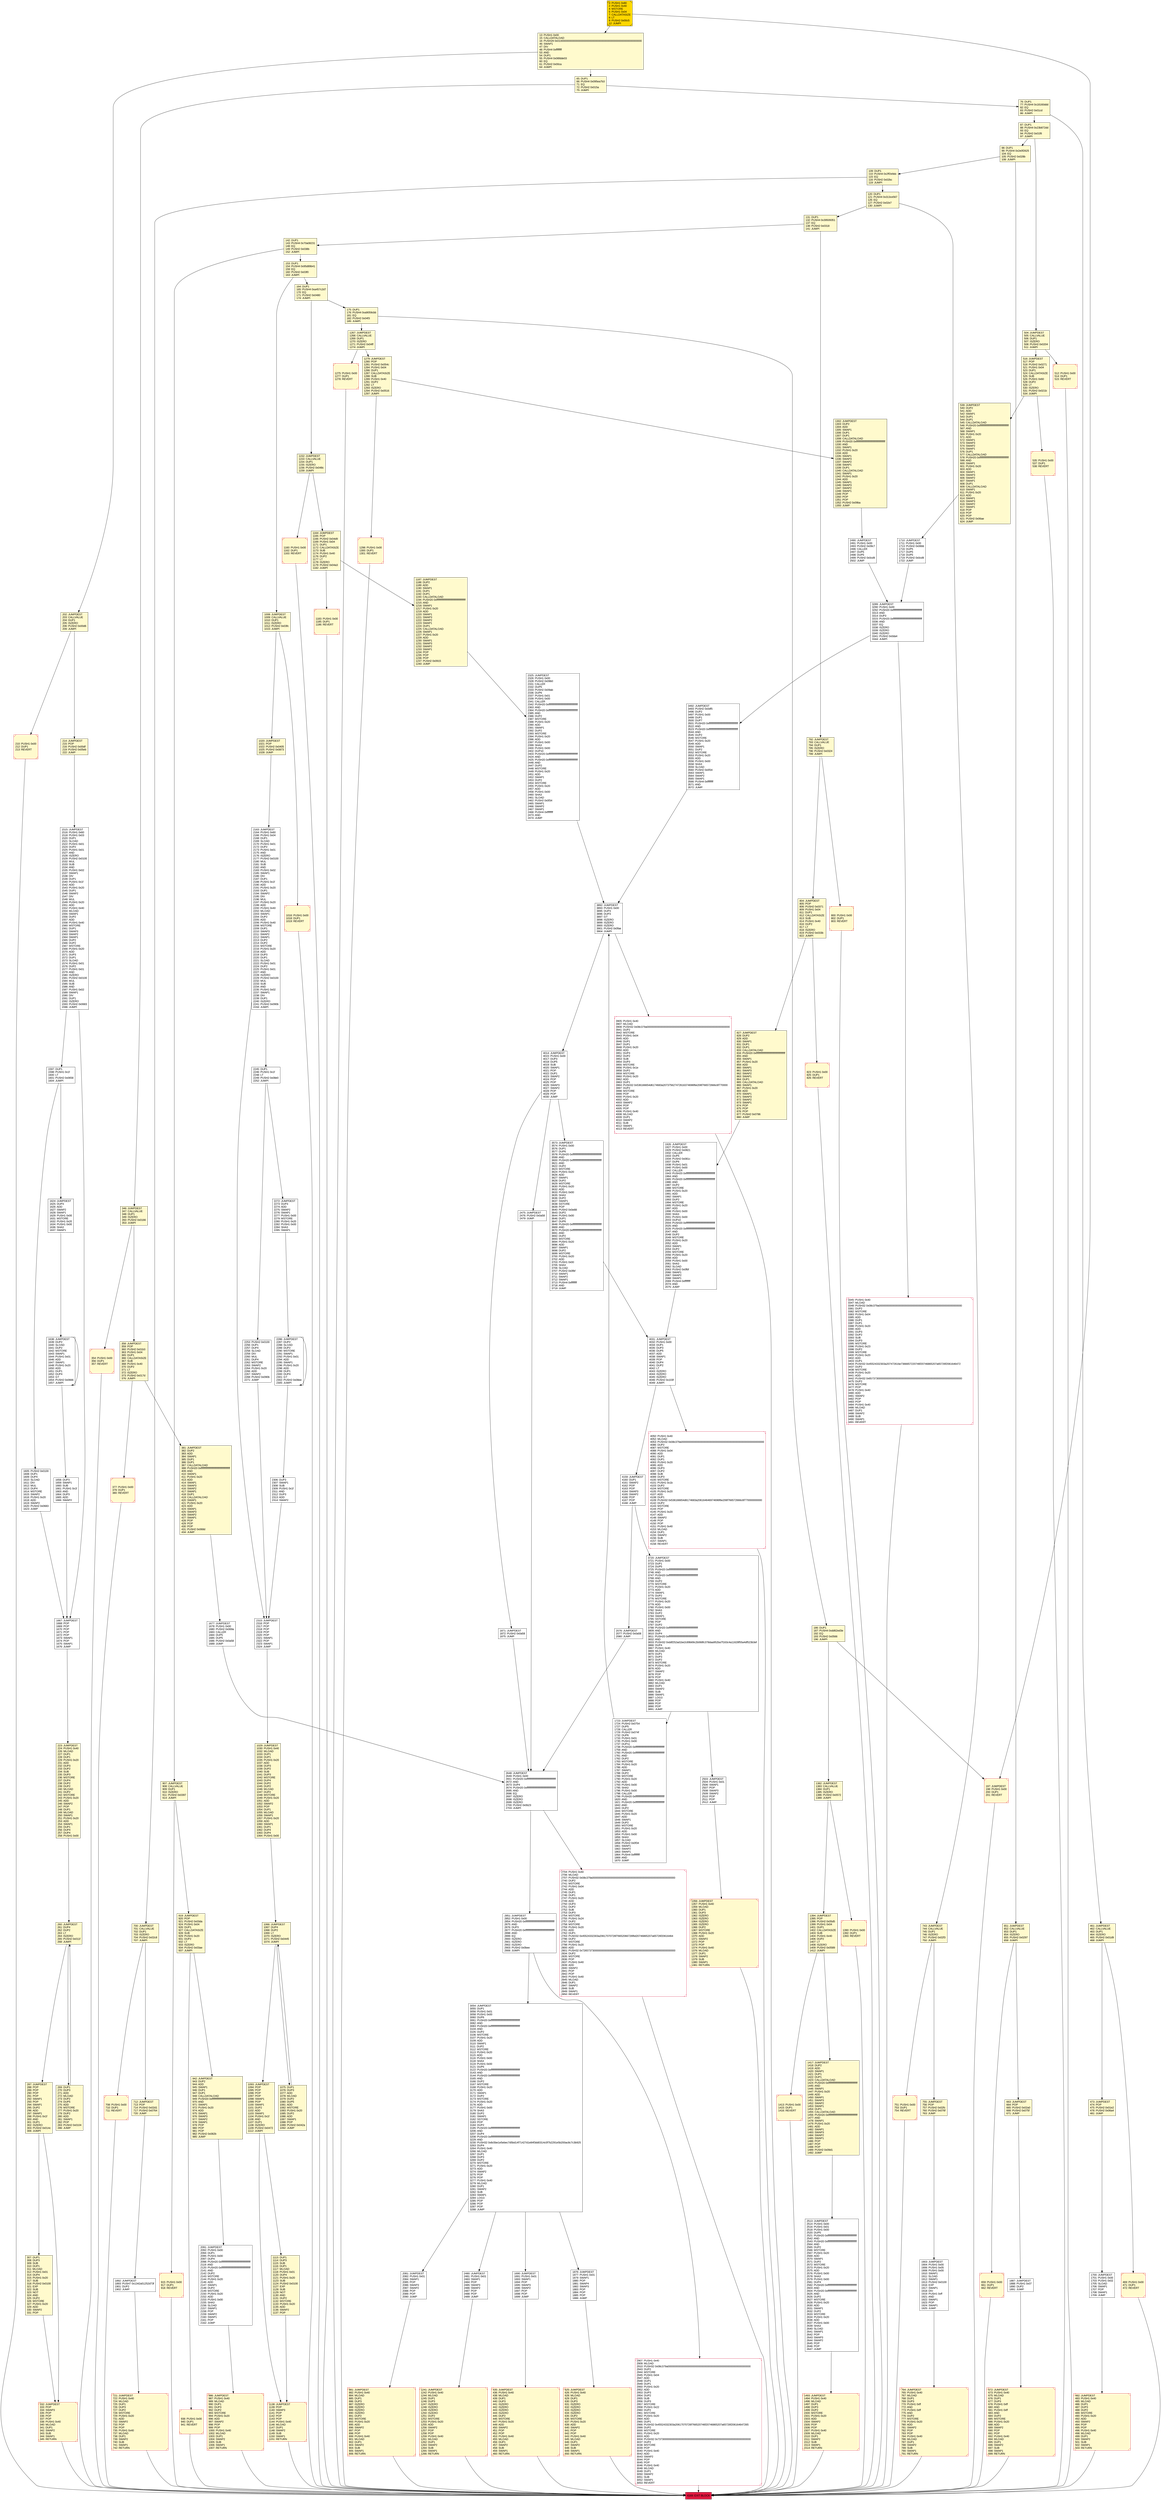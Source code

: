 digraph G {
bgcolor=transparent rankdir=UD;
node [shape=box style=filled color=black fillcolor=white fontname=arial fontcolor=black];
2325 [label="2325: JUMPDEST\l2326: PUSH1 0x00\l2328: PUSH2 0x09b0\l2331: CALLER\l2332: DUP5\l2333: PUSH2 0x09ab\l2336: DUP6\l2337: PUSH1 0x01\l2339: PUSH1 0x00\l2341: CALLER\l2342: PUSH20 0xffffffffffffffffffffffffffffffffffffffff\l2363: AND\l2364: PUSH20 0xffffffffffffffffffffffffffffffffffffffff\l2385: AND\l2386: DUP2\l2387: MSTORE\l2388: PUSH1 0x20\l2390: ADD\l2391: SWAP1\l2392: DUP2\l2393: MSTORE\l2394: PUSH1 0x20\l2396: ADD\l2397: PUSH1 0x00\l2399: SHA3\l2400: PUSH1 0x00\l2402: DUP10\l2403: PUSH20 0xffffffffffffffffffffffffffffffffffffffff\l2424: AND\l2425: PUSH20 0xffffffffffffffffffffffffffffffffffffffff\l2446: AND\l2447: DUP2\l2448: MSTORE\l2449: PUSH1 0x20\l2451: ADD\l2452: SWAP1\l2453: DUP2\l2454: MSTORE\l2455: PUSH1 0x20\l2457: ADD\l2458: PUSH1 0x00\l2460: SHA3\l2461: SLOAD\l2462: PUSH2 0x0f34\l2465: SWAP1\l2466: SWAP2\l2467: SWAP1\l2468: PUSH4 0xffffffff\l2473: AND\l2474: JUMP\l" ];
651 [label="651: JUMPDEST\l652: CALLVALUE\l653: DUP1\l654: ISZERO\l655: PUSH2 0x0297\l658: JUMPI\l" fillcolor=lemonchiffon ];
346 [label="346: JUMPDEST\l347: CALLVALUE\l348: DUP1\l349: ISZERO\l350: PUSH2 0x0166\l353: JUMPI\l" fillcolor=lemonchiffon ];
938 [label="938: PUSH1 0x00\l940: DUP1\l941: REVERT\l" fillcolor=lemonchiffon shape=Msquare color=crimson ];
1394 [label="1394: JUMPDEST\l1395: POP\l1396: PUSH2 0x05d5\l1399: PUSH1 0x04\l1401: DUP1\l1402: CALLDATASIZE\l1403: SUB\l1404: PUSH1 0x40\l1406: DUP2\l1407: LT\l1408: ISZERO\l1409: PUSH2 0x0589\l1412: JUMPI\l" fillcolor=lemonchiffon ];
65 [label="65: DUP1\l66: PUSH4 0x095ea7b3\l71: EQ\l72: PUSH2 0x015a\l75: JUMPI\l" fillcolor=lemonchiffon ];
131 [label="131: DUP1\l132: PUSH4 0x39509351\l137: EQ\l138: PUSH2 0x0318\l141: JUMPI\l" fillcolor=lemonchiffon ];
712 [label="712: JUMPDEST\l713: POP\l714: PUSH2 0x02d1\l717: PUSH2 0x0764\l720: JUMP\l" fillcolor=lemonchiffon ];
214 [label="214: JUMPDEST\l215: POP\l216: PUSH2 0x00df\l219: PUSH2 0x05eb\l222: JUMP\l" fillcolor=lemonchiffon ];
672 [label="672: JUMPDEST\l673: PUSH1 0x40\l675: MLOAD\l676: DUP1\l677: DUP3\l678: PUSH1 0xff\l680: AND\l681: PUSH1 0xff\l683: AND\l684: DUP2\l685: MSTORE\l686: PUSH1 0x20\l688: ADD\l689: SWAP2\l690: POP\l691: POP\l692: PUSH1 0x40\l694: MLOAD\l695: DUP1\l696: SWAP2\l697: SUB\l698: SWAP1\l699: RETURN\l" fillcolor=lemonchiffon shape=Msquare color=crimson ];
1279 [label="1279: JUMPDEST\l1280: POP\l1281: PUSH2 0x054c\l1284: PUSH1 0x04\l1286: DUP1\l1287: CALLDATASIZE\l1288: SUB\l1289: PUSH1 0x40\l1291: DUP2\l1292: LT\l1293: ISZERO\l1294: PUSH2 0x0516\l1297: JUMPI\l" fillcolor=lemonchiffon ];
1093 [label="1093: JUMPDEST\l1094: POP\l1095: POP\l1096: POP\l1097: POP\l1098: SWAP1\l1099: POP\l1100: SWAP1\l1101: DUP2\l1102: ADD\l1103: SWAP1\l1104: PUSH1 0x1f\l1106: AND\l1107: DUP1\l1108: ISZERO\l1109: PUSH2 0x0472\l1112: JUMPI\l" fillcolor=lemonchiffon ];
2480 [label="2480: JUMPDEST\l2481: PUSH1 0x01\l2483: SWAP1\l2484: POP\l2485: SWAP3\l2486: SWAP2\l2487: POP\l2488: POP\l2489: JUMP\l" ];
792 [label="792: JUMPDEST\l793: CALLVALUE\l794: DUP1\l795: ISZERO\l796: PUSH2 0x0324\l799: JUMPI\l" fillcolor=lemonchiffon ];
539 [label="539: JUMPDEST\l540: DUP2\l541: ADD\l542: SWAP1\l543: DUP1\l544: DUP1\l545: CALLDATALOAD\l546: PUSH20 0xffffffffffffffffffffffffffffffffffffffff\l567: AND\l568: SWAP1\l569: PUSH1 0x20\l571: ADD\l572: SWAP1\l573: SWAP3\l574: SWAP2\l575: SWAP1\l576: DUP1\l577: CALLDATALOAD\l578: PUSH20 0xffffffffffffffffffffffffffffffffffffffff\l599: AND\l600: SWAP1\l601: PUSH1 0x20\l603: ADD\l604: SWAP1\l605: SWAP3\l606: SWAP2\l607: SWAP1\l608: DUP1\l609: CALLDATALOAD\l610: SWAP1\l611: PUSH1 0x20\l613: ADD\l614: SWAP1\l615: SWAP3\l616: SWAP2\l617: SWAP1\l618: POP\l619: POP\l620: POP\l621: PUSH2 0x06ae\l624: JUMP\l" fillcolor=lemonchiffon ];
1413 [label="1413: PUSH1 0x00\l1415: DUP1\l1416: REVERT\l" fillcolor=lemonchiffon shape=Msquare color=crimson ];
1597 [label="1597: DUP1\l1598: PUSH1 0x1f\l1600: LT\l1601: PUSH2 0x0658\l1604: JUMPI\l" ];
1160 [label="1160: PUSH1 0x00\l1162: DUP1\l1163: REVERT\l" fillcolor=lemonchiffon shape=Msquare color=crimson ];
1066 [label="1066: JUMPDEST\l1067: DUP4\l1068: DUP2\l1069: LT\l1070: ISZERO\l1071: PUSH2 0x0445\l1074: JUMPI\l" fillcolor=lemonchiffon ];
1677 [label="1677: JUMPDEST\l1678: PUSH1 0x00\l1680: PUSH2 0x069a\l1683: CALLER\l1684: DUP5\l1685: DUP5\l1686: PUSH2 0x0a58\l1689: JUMP\l" ];
1690 [label="1690: JUMPDEST\l1691: PUSH1 0x01\l1693: SWAP1\l1694: POP\l1695: SWAP3\l1696: SWAP2\l1697: POP\l1698: POP\l1699: JUMP\l" ];
2076 [label="2076: JUMPDEST\l2077: PUSH2 0x0a58\l2080: JUMP\l" ];
659 [label="659: PUSH1 0x00\l661: DUP1\l662: REVERT\l" fillcolor=lemonchiffon shape=Msquare color=crimson ];
915 [label="915: PUSH1 0x00\l917: DUP1\l918: REVERT\l" fillcolor=lemonchiffon shape=Msquare color=crimson ];
1638 [label="1638: JUMPDEST\l1639: DUP2\l1640: SLOAD\l1641: DUP2\l1642: MSTORE\l1643: SWAP1\l1644: PUSH1 0x01\l1646: ADD\l1647: SWAP1\l1648: PUSH1 0x20\l1650: ADD\l1651: DUP1\l1652: DUP4\l1653: GT\l1654: PUSH2 0x0666\l1657: JUMPI\l" ];
663 [label="663: JUMPDEST\l664: POP\l665: PUSH2 0x02a0\l668: PUSH2 0x075f\l671: JUMP\l" fillcolor=lemonchiffon ];
307 [label="307: DUP1\l308: DUP3\l309: SUB\l310: DUP1\l311: MLOAD\l312: PUSH1 0x01\l314: DUP4\l315: PUSH1 0x20\l317: SUB\l318: PUSH2 0x0100\l321: EXP\l322: SUB\l323: NOT\l324: AND\l325: DUP2\l326: MSTORE\l327: PUSH1 0x20\l329: ADD\l330: SWAP2\l331: POP\l" fillcolor=lemonchiffon ];
2306 [label="2306: DUP3\l2307: SWAP1\l2308: SUB\l2309: PUSH1 0x1f\l2311: AND\l2312: DUP3\l2313: ADD\l2314: SWAP2\l" ];
3905 [label="3905: PUSH1 0x40\l3907: MLOAD\l3908: PUSH32 0x08c379a000000000000000000000000000000000000000000000000000000000\l3941: DUP2\l3942: MSTORE\l3943: PUSH1 0x04\l3945: ADD\l3946: DUP1\l3947: DUP1\l3948: PUSH1 0x20\l3950: ADD\l3951: DUP3\l3952: DUP2\l3953: SUB\l3954: DUP3\l3955: MSTORE\l3956: PUSH1 0x1e\l3958: DUP2\l3959: MSTORE\l3960: PUSH1 0x20\l3962: ADD\l3963: DUP1\l3964: PUSH32 0x536166654d6174683a207375627472616374696f6e206f766572666c6f770000\l3997: DUP2\l3998: MSTORE\l3999: POP\l4000: PUSH1 0x20\l4002: ADD\l4003: SWAP2\l4004: POP\l4005: POP\l4006: PUSH1 0x40\l4008: MLOAD\l4009: DUP1\l4010: SWAP2\l4011: SUB\l4012: SWAP1\l4013: REVERT\l" shape=Msquare color=crimson ];
1183 [label="1183: PUSH1 0x00\l1185: DUP1\l1186: REVERT\l" fillcolor=lemonchiffon shape=Msquare color=crimson ];
2315 [label="2315: JUMPDEST\l2316: POP\l2317: POP\l2318: POP\l2319: POP\l2320: POP\l2321: SWAP1\l2322: POP\l2323: SWAP1\l2324: JUMP\l" ];
461 [label="461: JUMPDEST\l462: CALLVALUE\l463: DUP1\l464: ISZERO\l465: PUSH2 0x01d9\l468: JUMPI\l" fillcolor=lemonchiffon ];
1187 [label="1187: JUMPDEST\l1188: DUP2\l1189: ADD\l1190: SWAP1\l1191: DUP1\l1192: DUP1\l1193: CALLDATALOAD\l1194: PUSH20 0xffffffffffffffffffffffffffffffffffffffff\l1215: AND\l1216: SWAP1\l1217: PUSH1 0x20\l1219: ADD\l1220: SWAP1\l1221: SWAP3\l1222: SWAP2\l1223: SWAP1\l1224: DUP1\l1225: CALLDATALOAD\l1226: SWAP1\l1227: PUSH1 0x20\l1229: ADD\l1230: SWAP1\l1231: SWAP3\l1232: SWAP2\l1233: SWAP1\l1234: POP\l1235: POP\l1236: POP\l1237: PUSH2 0x0915\l1240: JUMP\l" fillcolor=lemonchiffon ];
1624 [label="1624: JUMPDEST\l1625: DUP3\l1626: ADD\l1627: SWAP2\l1628: SWAP1\l1629: PUSH1 0x00\l1631: MSTORE\l1632: PUSH1 0x20\l1634: PUSH1 0x00\l1636: SHA3\l1637: SWAP1\l" ];
1658 [label="1658: DUP3\l1659: SWAP1\l1660: SUB\l1661: PUSH1 0x1f\l1663: AND\l1664: DUP3\l1665: ADD\l1666: SWAP2\l" ];
473 [label="473: JUMPDEST\l474: POP\l475: PUSH2 0x01e2\l478: PUSH2 0x06a4\l481: JUMP\l" fillcolor=lemonchiffon ];
4169 [label="4169: EXIT BLOCK\l" fillcolor=crimson ];
764 [label="764: JUMPDEST\l765: PUSH1 0x40\l767: MLOAD\l768: DUP1\l769: DUP3\l770: PUSH1 0xff\l772: AND\l773: PUSH1 0xff\l775: AND\l776: DUP2\l777: MSTORE\l778: PUSH1 0x20\l780: ADD\l781: SWAP2\l782: POP\l783: POP\l784: PUSH1 0x40\l786: MLOAD\l787: DUP1\l788: SWAP2\l789: SUB\l790: SWAP1\l791: RETURN\l" fillcolor=lemonchiffon shape=Msquare color=crimson ];
2907 [label="2907: PUSH1 0x40\l2909: MLOAD\l2910: PUSH32 0x08c379a000000000000000000000000000000000000000000000000000000000\l2943: DUP2\l2944: MSTORE\l2945: PUSH1 0x04\l2947: ADD\l2948: DUP1\l2949: DUP1\l2950: PUSH1 0x20\l2952: ADD\l2953: DUP3\l2954: DUP2\l2955: SUB\l2956: DUP3\l2957: MSTORE\l2958: PUSH1 0x22\l2960: DUP2\l2961: MSTORE\l2962: PUSH1 0x20\l2964: ADD\l2965: DUP1\l2966: PUSH32 0x45524332303a20617070726f766520746f20746865207a65726f206164647265\l2999: DUP2\l3000: MSTORE\l3001: PUSH1 0x20\l3003: ADD\l3004: PUSH32 0x7373000000000000000000000000000000000000000000000000000000000000\l3037: DUP2\l3038: MSTORE\l3039: POP\l3040: PUSH1 0x40\l3042: ADD\l3043: SWAP2\l3044: POP\l3045: POP\l3046: PUSH1 0x40\l3048: MLOAD\l3049: DUP1\l3050: SWAP2\l3051: SUB\l3052: SWAP1\l3053: REVERT\l" shape=Msquare color=crimson ];
625 [label="625: JUMPDEST\l626: PUSH1 0x40\l628: MLOAD\l629: DUP1\l630: DUP3\l631: ISZERO\l632: ISZERO\l633: ISZERO\l634: ISZERO\l635: DUP2\l636: MSTORE\l637: PUSH1 0x20\l639: ADD\l640: SWAP2\l641: POP\l642: POP\l643: PUSH1 0x40\l645: MLOAD\l646: DUP1\l647: SWAP2\l648: SUB\l649: SWAP1\l650: RETURN\l" fillcolor=lemonchiffon shape=Msquare color=crimson ];
881 [label="881: JUMPDEST\l882: PUSH1 0x40\l884: MLOAD\l885: DUP1\l886: DUP3\l887: ISZERO\l888: ISZERO\l889: ISZERO\l890: ISZERO\l891: DUP2\l892: MSTORE\l893: PUSH1 0x20\l895: ADD\l896: SWAP2\l897: POP\l898: POP\l899: PUSH1 0x40\l901: MLOAD\l902: DUP1\l903: SWAP2\l904: SUB\l905: SWAP1\l906: RETURN\l" fillcolor=lemonchiffon shape=Msquare color=crimson ];
751 [label="751: PUSH1 0x00\l753: DUP1\l754: REVERT\l" fillcolor=lemonchiffon shape=Msquare color=crimson ];
3720 [label="3720: JUMPDEST\l3721: PUSH1 0x00\l3723: DUP1\l3724: DUP5\l3725: PUSH20 0xffffffffffffffffffffffffffffffffffffffff\l3746: AND\l3747: PUSH20 0xffffffffffffffffffffffffffffffffffffffff\l3768: AND\l3769: DUP2\l3770: MSTORE\l3771: PUSH1 0x20\l3773: ADD\l3774: SWAP1\l3775: DUP2\l3776: MSTORE\l3777: PUSH1 0x20\l3779: ADD\l3780: PUSH1 0x00\l3782: SHA3\l3783: DUP2\l3784: SWAP1\l3785: SSTORE\l3786: POP\l3787: DUP2\l3788: PUSH20 0xffffffffffffffffffffffffffffffffffffffff\l3809: AND\l3810: DUP4\l3811: PUSH20 0xffffffffffffffffffffffffffffffffffffffff\l3832: AND\l3833: PUSH32 0xddf252ad1be2c89b69c2b068fc378daa952ba7f163c4a11628f55a4df523b3ef\l3866: DUP4\l3867: PUSH1 0x40\l3869: MLOAD\l3870: DUP1\l3871: DUP3\l3872: DUP2\l3873: MSTORE\l3874: PUSH1 0x20\l3876: ADD\l3877: SWAP2\l3878: POP\l3879: POP\l3880: PUSH1 0x40\l3882: MLOAD\l3883: DUP1\l3884: SWAP2\l3885: SUB\l3886: SWAP1\l3887: LOG3\l3888: POP\l3889: POP\l3890: POP\l3891: JUMP\l" ];
482 [label="482: JUMPDEST\l483: PUSH1 0x40\l485: MLOAD\l486: DUP1\l487: DUP3\l488: DUP2\l489: MSTORE\l490: PUSH1 0x20\l492: ADD\l493: SWAP2\l494: POP\l495: POP\l496: PUSH1 0x40\l498: MLOAD\l499: DUP1\l500: SWAP2\l501: SUB\l502: SWAP1\l503: RETURN\l" fillcolor=lemonchiffon shape=Msquare color=crimson ];
1113 [label="1113: DUP1\l1114: DUP3\l1115: SUB\l1116: DUP1\l1117: MLOAD\l1118: PUSH1 0x01\l1120: DUP4\l1121: PUSH1 0x20\l1123: SUB\l1124: PUSH2 0x0100\l1127: EXP\l1128: SUB\l1129: NOT\l1130: AND\l1131: DUP2\l1132: MSTORE\l1133: PUSH1 0x20\l1135: ADD\l1136: SWAP2\l1137: POP\l" fillcolor=lemonchiffon ];
4159 [label="4159: JUMPDEST\l4160: DUP1\l4161: SWAP2\l4162: POP\l4163: POP\l4164: SWAP3\l4165: SWAP2\l4166: POP\l4167: POP\l4168: JUMP\l" ];
804 [label="804: JUMPDEST\l805: POP\l806: PUSH2 0x0371\l809: PUSH1 0x04\l811: DUP1\l812: CALLDATASIZE\l813: SUB\l814: PUSH1 0x40\l816: DUP2\l817: LT\l818: ISZERO\l819: PUSH2 0x033b\l822: JUMPI\l" fillcolor=lemonchiffon ];
1876 [label="1876: JUMPDEST\l1877: PUSH1 0x01\l1879: SWAP1\l1880: POP\l1881: SWAP4\l1882: SWAP3\l1883: POP\l1884: POP\l1885: POP\l1886: JUMP\l" ];
2245 [label="2245: DUP1\l2246: PUSH1 0x1f\l2248: LT\l2249: PUSH2 0x08e0\l2252: JUMPI\l" ];
13 [label="13: PUSH1 0x00\l15: CALLDATALOAD\l16: PUSH29 0x0100000000000000000000000000000000000000000000000000000000\l46: SWAP1\l47: DIV\l48: PUSH4 0xffffffff\l53: AND\l54: DUP1\l55: PUSH4 0x06fdde03\l60: EQ\l61: PUSH2 0x00ca\l64: JUMPI\l" fillcolor=lemonchiffon ];
2513 [label="2513: JUMPDEST\l2514: PUSH1 0x00\l2516: PUSH1 0x01\l2518: PUSH1 0x00\l2520: DUP5\l2521: PUSH20 0xffffffffffffffffffffffffffffffffffffffff\l2542: AND\l2543: PUSH20 0xffffffffffffffffffffffffffffffffffffffff\l2564: AND\l2565: DUP2\l2566: MSTORE\l2567: PUSH1 0x20\l2569: ADD\l2570: SWAP1\l2571: DUP2\l2572: MSTORE\l2573: PUSH1 0x20\l2575: ADD\l2576: PUSH1 0x00\l2578: SHA3\l2579: PUSH1 0x00\l2581: DUP4\l2582: PUSH20 0xffffffffffffffffffffffffffffffffffffffff\l2603: AND\l2604: PUSH20 0xffffffffffffffffffffffffffffffffffffffff\l2625: AND\l2626: DUP2\l2627: MSTORE\l2628: PUSH1 0x20\l2630: ADD\l2631: SWAP1\l2632: DUP2\l2633: MSTORE\l2634: PUSH1 0x20\l2636: ADD\l2637: PUSH1 0x00\l2639: SHA3\l2640: SLOAD\l2641: SWAP1\l2642: POP\l2643: SWAP3\l2644: SWAP2\l2645: POP\l2646: POP\l2647: JUMP\l" ];
153 [label="153: DUP1\l154: PUSH4 0x95d89b41\l159: EQ\l160: PUSH2 0x03f0\l163: JUMPI\l" fillcolor=lemonchiffon ];
1892 [label="1892: JUMPDEST\l1893: PUSH7 0x1342a51252d73f\l1901: DUP2\l1902: JUMP\l" ];
1016 [label="1016: PUSH1 0x00\l1018: DUP1\l1019: REVERT\l" fillcolor=lemonchiffon shape=Msquare color=crimson ];
1020 [label="1020: JUMPDEST\l1021: POP\l1022: PUSH2 0x0405\l1025: PUSH2 0x0873\l1028: JUMP\l" fillcolor=lemonchiffon ];
1275 [label="1275: PUSH1 0x00\l1277: DUP1\l1278: REVERT\l" fillcolor=lemonchiffon shape=Msquare color=crimson ];
721 [label="721: JUMPDEST\l722: PUSH1 0x40\l724: MLOAD\l725: DUP1\l726: DUP3\l727: DUP2\l728: MSTORE\l729: PUSH1 0x20\l731: ADD\l732: SWAP2\l733: POP\l734: POP\l735: PUSH1 0x40\l737: MLOAD\l738: DUP1\l739: SWAP2\l740: SUB\l741: SWAP1\l742: RETURN\l" fillcolor=lemonchiffon shape=Msquare color=crimson ];
1871 [label="1871: JUMPDEST\l1872: PUSH2 0x0a58\l1875: JUMP\l" ];
1267 [label="1267: JUMPDEST\l1268: CALLVALUE\l1269: DUP1\l1270: ISZERO\l1271: PUSH2 0x04ff\l1274: JUMPI\l" fillcolor=lemonchiffon ];
708 [label="708: PUSH1 0x00\l710: DUP1\l711: REVERT\l" fillcolor=lemonchiffon shape=Msquare color=crimson ];
1493 [label="1493: JUMPDEST\l1494: PUSH1 0x40\l1496: MLOAD\l1497: DUP1\l1498: DUP3\l1499: DUP2\l1500: MSTORE\l1501: PUSH1 0x20\l1503: ADD\l1504: SWAP2\l1505: POP\l1506: POP\l1507: PUSH1 0x40\l1509: MLOAD\l1510: DUP1\l1511: SWAP2\l1512: SUB\l1513: SWAP1\l1514: RETURN\l" fillcolor=lemonchiffon shape=Msquare color=crimson ];
186 [label="186: DUP1\l187: PUSH4 0xdd62ed3e\l192: EQ\l193: PUSH2 0x0566\l196: JUMPI\l" fillcolor=lemonchiffon ];
986 [label="986: JUMPDEST\l987: PUSH1 0x40\l989: MLOAD\l990: DUP1\l991: DUP3\l992: DUP2\l993: MSTORE\l994: PUSH1 0x20\l996: ADD\l997: SWAP2\l998: POP\l999: POP\l1000: PUSH1 0x40\l1002: MLOAD\l1003: DUP1\l1004: SWAP2\l1005: SUB\l1006: SWAP1\l1007: RETURN\l" fillcolor=lemonchiffon shape=Msquare color=crimson ];
2163 [label="2163: JUMPDEST\l2164: PUSH1 0x60\l2166: PUSH1 0x04\l2168: DUP1\l2169: SLOAD\l2170: PUSH1 0x01\l2172: DUP2\l2173: PUSH1 0x01\l2175: AND\l2176: ISZERO\l2177: PUSH2 0x0100\l2180: MUL\l2181: SUB\l2182: AND\l2183: PUSH1 0x02\l2185: SWAP1\l2186: DIV\l2187: DUP1\l2188: PUSH1 0x1f\l2190: ADD\l2191: PUSH1 0x20\l2193: DUP1\l2194: SWAP2\l2195: DIV\l2196: MUL\l2197: PUSH1 0x20\l2199: ADD\l2200: PUSH1 0x40\l2202: MLOAD\l2203: SWAP1\l2204: DUP2\l2205: ADD\l2206: PUSH1 0x40\l2208: MSTORE\l2209: DUP1\l2210: SWAP3\l2211: SWAP2\l2212: SWAP1\l2213: DUP2\l2214: DUP2\l2215: MSTORE\l2216: PUSH1 0x20\l2218: ADD\l2219: DUP3\l2220: DUP1\l2221: SLOAD\l2222: PUSH1 0x01\l2224: DUP2\l2225: PUSH1 0x01\l2227: AND\l2228: ISZERO\l2229: PUSH2 0x0100\l2232: MUL\l2233: SUB\l2234: AND\l2235: PUSH1 0x02\l2237: SWAP1\l2238: DIV\l2239: DUP1\l2240: ISZERO\l2241: PUSH2 0x090b\l2244: JUMPI\l" ];
1700 [label="1700: JUMPDEST\l1701: PUSH1 0x00\l1703: PUSH1 0x02\l1705: SLOAD\l1706: SWAP1\l1707: POP\l1708: SWAP1\l1709: JUMP\l" ];
2503 [label="2503: JUMPDEST\l2504: PUSH1 0x01\l2506: SWAP1\l2507: POP\l2508: SWAP3\l2509: SWAP2\l2510: POP\l2511: POP\l2512: JUMP\l" ];
223 [label="223: JUMPDEST\l224: PUSH1 0x40\l226: MLOAD\l227: DUP1\l228: DUP1\l229: PUSH1 0x20\l231: ADD\l232: DUP3\l233: DUP2\l234: SUB\l235: DUP3\l236: MSTORE\l237: DUP4\l238: DUP2\l239: DUP2\l240: MLOAD\l241: DUP2\l242: MSTORE\l243: PUSH1 0x20\l245: ADD\l246: SWAP2\l247: POP\l248: DUP1\l249: MLOAD\l250: SWAP1\l251: PUSH1 0x20\l253: ADD\l254: SWAP1\l255: DUP1\l256: DUP4\l257: DUP4\l258: PUSH1 0x00\l" fillcolor=lemonchiffon ];
1152 [label="1152: JUMPDEST\l1153: CALLVALUE\l1154: DUP1\l1155: ISZERO\l1156: PUSH2 0x048c\l1159: JUMPI\l" fillcolor=lemonchiffon ];
1356 [label="1356: JUMPDEST\l1357: PUSH1 0x40\l1359: MLOAD\l1360: DUP1\l1361: DUP3\l1362: ISZERO\l1363: ISZERO\l1364: ISZERO\l1365: ISZERO\l1366: DUP2\l1367: MSTORE\l1368: PUSH1 0x20\l1370: ADD\l1371: SWAP2\l1372: POP\l1373: POP\l1374: PUSH1 0x40\l1376: MLOAD\l1377: DUP1\l1378: SWAP2\l1379: SUB\l1380: SWAP1\l1381: RETURN\l" fillcolor=lemonchiffon shape=Msquare color=crimson ];
202 [label="202: JUMPDEST\l203: CALLVALUE\l204: DUP1\l205: ISZERO\l206: PUSH2 0x00d6\l209: JUMPI\l" fillcolor=lemonchiffon ];
210 [label="210: PUSH1 0x00\l212: DUP1\l213: REVERT\l" fillcolor=lemonchiffon shape=Msquare color=crimson ];
469 [label="469: PUSH1 0x00\l471: DUP1\l472: REVERT\l" fillcolor=lemonchiffon shape=Msquare color=crimson ];
269 [label="269: DUP1\l270: DUP3\l271: ADD\l272: MLOAD\l273: DUP2\l274: DUP5\l275: ADD\l276: MSTORE\l277: PUSH1 0x20\l279: DUP2\l280: ADD\l281: SWAP1\l282: POP\l283: PUSH2 0x0104\l286: JUMP\l" fillcolor=lemonchiffon ];
358 [label="358: JUMPDEST\l359: POP\l360: PUSH2 0x01b3\l363: PUSH1 0x04\l365: DUP1\l366: CALLDATASIZE\l367: SUB\l368: PUSH1 0x40\l370: DUP2\l371: LT\l372: ISZERO\l373: PUSH2 0x017d\l376: JUMPI\l" fillcolor=lemonchiffon ];
287 [label="287: JUMPDEST\l288: POP\l289: POP\l290: POP\l291: POP\l292: SWAP1\l293: POP\l294: SWAP1\l295: DUP2\l296: ADD\l297: SWAP1\l298: PUSH1 0x1f\l300: AND\l301: DUP1\l302: ISZERO\l303: PUSH2 0x014c\l306: JUMPI\l" fillcolor=lemonchiffon ];
755 [label="755: JUMPDEST\l756: POP\l757: PUSH2 0x02fc\l760: PUSH2 0x076f\l763: JUMP\l" fillcolor=lemonchiffon ];
2704 [label="2704: PUSH1 0x40\l2706: MLOAD\l2707: PUSH32 0x08c379a000000000000000000000000000000000000000000000000000000000\l2740: DUP2\l2741: MSTORE\l2742: PUSH1 0x04\l2744: ADD\l2745: DUP1\l2746: DUP1\l2747: PUSH1 0x20\l2749: ADD\l2750: DUP3\l2751: DUP2\l2752: SUB\l2753: DUP3\l2754: MSTORE\l2755: PUSH1 0x24\l2757: DUP2\l2758: MSTORE\l2759: PUSH1 0x20\l2761: ADD\l2762: DUP1\l2763: PUSH32 0x45524332303a20617070726f76652066726f6d20746865207a65726f20616464\l2796: DUP2\l2797: MSTORE\l2798: PUSH1 0x20\l2800: ADD\l2801: PUSH32 0x7265737300000000000000000000000000000000000000000000000000000000\l2834: DUP2\l2835: MSTORE\l2836: POP\l2837: PUSH1 0x40\l2839: ADD\l2840: SWAP2\l2841: POP\l2842: POP\l2843: PUSH1 0x40\l2845: MLOAD\l2846: DUP1\l2847: SWAP2\l2848: SUB\l2849: SWAP1\l2850: REVERT\l" shape=Msquare color=crimson ];
1417 [label="1417: JUMPDEST\l1418: DUP2\l1419: ADD\l1420: SWAP1\l1421: DUP1\l1422: DUP1\l1423: CALLDATALOAD\l1424: PUSH20 0xffffffffffffffffffffffffffffffffffffffff\l1445: AND\l1446: SWAP1\l1447: PUSH1 0x20\l1449: ADD\l1450: SWAP1\l1451: SWAP3\l1452: SWAP2\l1453: SWAP1\l1454: DUP1\l1455: CALLDATALOAD\l1456: PUSH20 0xffffffffffffffffffffffffffffffffffffffff\l1477: AND\l1478: SWAP1\l1479: PUSH1 0x20\l1481: ADD\l1482: SWAP1\l1483: SWAP3\l1484: SWAP2\l1485: SWAP1\l1486: POP\l1487: POP\l1488: POP\l1489: PUSH2 0x09d1\l1492: JUMP\l" fillcolor=lemonchiffon ];
800 [label="800: PUSH1 0x00\l802: DUP1\l803: REVERT\l" fillcolor=lemonchiffon shape=Msquare color=crimson ];
942 [label="942: JUMPDEST\l943: DUP2\l944: ADD\l945: SWAP1\l946: DUP1\l947: DUP1\l948: CALLDATALOAD\l949: PUSH20 0xffffffffffffffffffffffffffffffffffffffff\l970: AND\l971: SWAP1\l972: PUSH1 0x20\l974: ADD\l975: SWAP1\l976: SWAP3\l977: SWAP2\l978: SWAP1\l979: POP\l980: POP\l981: POP\l982: PUSH2 0x082b\l985: JUMP\l" fillcolor=lemonchiffon ];
2475 [label="2475: JUMPDEST\l2476: PUSH2 0x0a58\l2479: JUMP\l" ];
516 [label="516: JUMPDEST\l517: POP\l518: PUSH2 0x0271\l521: PUSH1 0x04\l523: DUP1\l524: CALLDATASIZE\l525: SUB\l526: PUSH1 0x60\l528: DUP2\l529: LT\l530: ISZERO\l531: PUSH2 0x021b\l534: JUMPI\l" fillcolor=lemonchiffon ];
2081 [label="2081: JUMPDEST\l2082: PUSH1 0x01\l2084: SWAP1\l2085: POP\l2086: SWAP3\l2087: SWAP2\l2088: POP\l2089: POP\l2090: JUMP\l" ];
381 [label="381: JUMPDEST\l382: DUP2\l383: ADD\l384: SWAP1\l385: DUP1\l386: DUP1\l387: CALLDATALOAD\l388: PUSH20 0xffffffffffffffffffffffffffffffffffffffff\l409: AND\l410: SWAP1\l411: PUSH1 0x20\l413: ADD\l414: SWAP1\l415: SWAP3\l416: SWAP2\l417: SWAP1\l418: DUP1\l419: CALLDATALOAD\l420: SWAP1\l421: PUSH1 0x20\l423: ADD\l424: SWAP1\l425: SWAP3\l426: SWAP2\l427: SWAP1\l428: POP\l429: POP\l430: POP\l431: PUSH2 0x068d\l434: JUMP\l" fillcolor=lemonchiffon ];
2648 [label="2648: JUMPDEST\l2649: PUSH1 0x00\l2651: PUSH20 0xffffffffffffffffffffffffffffffffffffffff\l2672: AND\l2673: DUP4\l2674: PUSH20 0xffffffffffffffffffffffffffffffffffffffff\l2695: AND\l2696: EQ\l2697: ISZERO\l2698: ISZERO\l2699: ISZERO\l2700: PUSH2 0x0b23\l2703: JUMPI\l" ];
109 [label="109: DUP1\l110: PUSH4 0x2ff2e9dc\l115: EQ\l116: PUSH2 0x02bc\l119: JUMPI\l" fillcolor=lemonchiffon ];
435 [label="435: JUMPDEST\l436: PUSH1 0x40\l438: MLOAD\l439: DUP1\l440: DUP3\l441: ISZERO\l442: ISZERO\l443: ISZERO\l444: ISZERO\l445: DUP2\l446: MSTORE\l447: PUSH1 0x20\l449: ADD\l450: SWAP2\l451: POP\l452: POP\l453: PUSH1 0x40\l455: MLOAD\l456: DUP1\l457: SWAP2\l458: SUB\l459: SWAP1\l460: RETURN\l" fillcolor=lemonchiffon shape=Msquare color=crimson ];
3573 [label="3573: JUMPDEST\l3574: PUSH1 0x00\l3576: DUP1\l3577: DUP6\l3578: PUSH20 0xffffffffffffffffffffffffffffffffffffffff\l3599: AND\l3600: PUSH20 0xffffffffffffffffffffffffffffffffffffffff\l3621: AND\l3622: DUP2\l3623: MSTORE\l3624: PUSH1 0x20\l3626: ADD\l3627: SWAP1\l3628: DUP2\l3629: MSTORE\l3630: PUSH1 0x20\l3632: ADD\l3633: PUSH1 0x00\l3635: SHA3\l3636: DUP2\l3637: SWAP1\l3638: SSTORE\l3639: POP\l3640: PUSH2 0x0e88\l3643: DUP2\l3644: PUSH1 0x00\l3646: DUP1\l3647: DUP6\l3648: PUSH20 0xffffffffffffffffffffffffffffffffffffffff\l3669: AND\l3670: PUSH20 0xffffffffffffffffffffffffffffffffffffffff\l3691: AND\l3692: DUP2\l3693: MSTORE\l3694: PUSH1 0x20\l3696: ADD\l3697: SWAP1\l3698: DUP2\l3699: MSTORE\l3700: PUSH1 0x20\l3702: ADD\l3703: PUSH1 0x00\l3705: SHA3\l3706: SLOAD\l3707: PUSH2 0x0fbf\l3710: SWAP1\l3711: SWAP2\l3712: SWAP1\l3713: PUSH4 0xffffffff\l3718: AND\l3719: JUMP\l" ];
504 [label="504: JUMPDEST\l505: CALLVALUE\l506: DUP1\l507: ISZERO\l508: PUSH2 0x0204\l511: JUMPI\l" fillcolor=lemonchiffon ];
823 [label="823: PUSH1 0x00\l825: DUP1\l826: REVERT\l" fillcolor=lemonchiffon shape=Msquare color=crimson ];
3345 [label="3345: PUSH1 0x40\l3347: MLOAD\l3348: PUSH32 0x08c379a000000000000000000000000000000000000000000000000000000000\l3381: DUP2\l3382: MSTORE\l3383: PUSH1 0x04\l3385: ADD\l3386: DUP1\l3387: DUP1\l3388: PUSH1 0x20\l3390: ADD\l3391: DUP3\l3392: DUP2\l3393: SUB\l3394: DUP3\l3395: MSTORE\l3396: PUSH1 0x23\l3398: DUP2\l3399: MSTORE\l3400: PUSH1 0x20\l3402: ADD\l3403: DUP1\l3404: PUSH32 0x45524332303a207472616e7366657220746f20746865207a65726f2061646472\l3437: DUP2\l3438: MSTORE\l3439: PUSH1 0x20\l3441: ADD\l3442: PUSH32 0x6573730000000000000000000000000000000000000000000000000000000000\l3475: DUP2\l3476: MSTORE\l3477: POP\l3478: PUSH1 0x40\l3480: ADD\l3481: SWAP2\l3482: POP\l3483: POP\l3484: PUSH1 0x40\l3486: MLOAD\l3487: DUP1\l3488: SWAP2\l3489: SUB\l3490: SWAP1\l3491: REVERT\l" shape=Msquare color=crimson ];
3054 [label="3054: JUMPDEST\l3055: DUP1\l3056: PUSH1 0x01\l3058: PUSH1 0x00\l3060: DUP6\l3061: PUSH20 0xffffffffffffffffffffffffffffffffffffffff\l3082: AND\l3083: PUSH20 0xffffffffffffffffffffffffffffffffffffffff\l3104: AND\l3105: DUP2\l3106: MSTORE\l3107: PUSH1 0x20\l3109: ADD\l3110: SWAP1\l3111: DUP2\l3112: MSTORE\l3113: PUSH1 0x20\l3115: ADD\l3116: PUSH1 0x00\l3118: SHA3\l3119: PUSH1 0x00\l3121: DUP5\l3122: PUSH20 0xffffffffffffffffffffffffffffffffffffffff\l3143: AND\l3144: PUSH20 0xffffffffffffffffffffffffffffffffffffffff\l3165: AND\l3166: DUP2\l3167: MSTORE\l3168: PUSH1 0x20\l3170: ADD\l3171: SWAP1\l3172: DUP2\l3173: MSTORE\l3174: PUSH1 0x20\l3176: ADD\l3177: PUSH1 0x00\l3179: SHA3\l3180: DUP2\l3181: SWAP1\l3182: SSTORE\l3183: POP\l3184: DUP2\l3185: PUSH20 0xffffffffffffffffffffffffffffffffffffffff\l3206: AND\l3207: DUP4\l3208: PUSH20 0xffffffffffffffffffffffffffffffffffffffff\l3229: AND\l3230: PUSH32 0x8c5be1e5ebec7d5bd14f71427d1e84f3dd0314c0f7b2291e5b200ac8c7c3b925\l3263: DUP4\l3264: PUSH1 0x40\l3266: MLOAD\l3267: DUP1\l3268: DUP3\l3269: DUP2\l3270: MSTORE\l3271: PUSH1 0x20\l3273: ADD\l3274: SWAP2\l3275: POP\l3276: POP\l3277: PUSH1 0x40\l3279: MLOAD\l3280: DUP1\l3281: SWAP2\l3282: SUB\l3283: SWAP1\l3284: LOG3\l3285: POP\l3286: POP\l3287: POP\l3288: JUMP\l" ];
175 [label="175: DUP1\l176: PUSH4 0xa9059cbb\l181: EQ\l182: PUSH2 0x04f3\l185: JUMPI\l" fillcolor=lemonchiffon ];
907 [label="907: JUMPDEST\l908: CALLVALUE\l909: DUP1\l910: ISZERO\l911: PUSH2 0x0397\l914: JUMPI\l" fillcolor=lemonchiffon ];
1515 [label="1515: JUMPDEST\l1516: PUSH1 0x60\l1518: PUSH1 0x03\l1520: DUP1\l1521: SLOAD\l1522: PUSH1 0x01\l1524: DUP2\l1525: PUSH1 0x01\l1527: AND\l1528: ISZERO\l1529: PUSH2 0x0100\l1532: MUL\l1533: SUB\l1534: AND\l1535: PUSH1 0x02\l1537: SWAP1\l1538: DIV\l1539: DUP1\l1540: PUSH1 0x1f\l1542: ADD\l1543: PUSH1 0x20\l1545: DUP1\l1546: SWAP2\l1547: DIV\l1548: MUL\l1549: PUSH1 0x20\l1551: ADD\l1552: PUSH1 0x40\l1554: MLOAD\l1555: SWAP1\l1556: DUP2\l1557: ADD\l1558: PUSH1 0x40\l1560: MSTORE\l1561: DUP1\l1562: SWAP3\l1563: SWAP2\l1564: SWAP1\l1565: DUP2\l1566: DUP2\l1567: MSTORE\l1568: PUSH1 0x20\l1570: ADD\l1571: DUP3\l1572: DUP1\l1573: SLOAD\l1574: PUSH1 0x01\l1576: DUP2\l1577: PUSH1 0x01\l1579: AND\l1580: ISZERO\l1581: PUSH2 0x0100\l1584: MUL\l1585: SUB\l1586: AND\l1587: PUSH1 0x02\l1589: SWAP1\l1590: DIV\l1591: DUP1\l1592: ISZERO\l1593: PUSH2 0x0683\l1596: JUMPI\l" ];
1903 [label="1903: JUMPDEST\l1904: PUSH1 0x00\l1906: PUSH1 0x05\l1908: PUSH1 0x00\l1910: SWAP1\l1911: SLOAD\l1912: SWAP1\l1913: PUSH2 0x0100\l1916: EXP\l1917: SWAP1\l1918: DIV\l1919: PUSH1 0xff\l1921: AND\l1922: SWAP1\l1923: POP\l1924: SWAP1\l1925: JUMP\l" ];
512 [label="512: PUSH1 0x00\l514: DUP1\l515: REVERT\l" fillcolor=lemonchiffon shape=Msquare color=crimson ];
4031 [label="4031: JUMPDEST\l4032: PUSH1 0x00\l4034: DUP1\l4035: DUP3\l4036: DUP5\l4037: ADD\l4038: SWAP1\l4039: POP\l4040: DUP4\l4041: DUP2\l4042: LT\l4043: ISZERO\l4044: ISZERO\l4045: ISZERO\l4046: PUSH2 0x103f\l4049: JUMPI\l" ];
2253 [label="2253: PUSH2 0x0100\l2256: DUP1\l2257: DUP4\l2258: SLOAD\l2259: DIV\l2260: MUL\l2261: DUP4\l2262: MSTORE\l2263: SWAP2\l2264: PUSH1 0x20\l2266: ADD\l2267: SWAP2\l2268: PUSH2 0x090b\l2271: JUMP\l" ];
98 [label="98: DUP1\l99: PUSH4 0x2e0f2625\l104: EQ\l105: PUSH2 0x028b\l108: JUMPI\l" fillcolor=lemonchiffon ];
1710 [label="1710: JUMPDEST\l1711: PUSH1 0x00\l1713: PUSH2 0x06bb\l1716: DUP5\l1717: DUP5\l1718: DUP5\l1719: PUSH2 0x0cd9\l1722: JUMP\l" ];
1887 [label="1887: JUMPDEST\l1888: PUSH1 0x07\l1890: DUP2\l1891: JUMP\l" ];
3892 [label="3892: JUMPDEST\l3893: PUSH1 0x00\l3895: DUP3\l3896: DUP3\l3897: GT\l3898: ISZERO\l3899: ISZERO\l3900: ISZERO\l3901: PUSH2 0x0fae\l3904: JUMPI\l" ];
1298 [label="1298: PUSH1 0x00\l1300: DUP1\l1301: REVERT\l" fillcolor=lemonchiffon shape=Msquare color=crimson ];
1029 [label="1029: JUMPDEST\l1030: PUSH1 0x40\l1032: MLOAD\l1033: DUP1\l1034: DUP1\l1035: PUSH1 0x20\l1037: ADD\l1038: DUP3\l1039: DUP2\l1040: SUB\l1041: DUP3\l1042: MSTORE\l1043: DUP4\l1044: DUP2\l1045: DUP2\l1046: MLOAD\l1047: DUP2\l1048: MSTORE\l1049: PUSH1 0x20\l1051: ADD\l1052: SWAP2\l1053: POP\l1054: DUP1\l1055: MLOAD\l1056: SWAP1\l1057: PUSH1 0x20\l1059: ADD\l1060: SWAP1\l1061: DUP1\l1062: DUP4\l1063: DUP4\l1064: PUSH1 0x00\l" fillcolor=lemonchiffon ];
535 [label="535: PUSH1 0x00\l537: DUP1\l538: REVERT\l" fillcolor=lemonchiffon shape=Msquare color=crimson ];
1667 [label="1667: JUMPDEST\l1668: POP\l1669: POP\l1670: POP\l1671: POP\l1672: POP\l1673: SWAP1\l1674: POP\l1675: SWAP1\l1676: JUMP\l" ];
1008 [label="1008: JUMPDEST\l1009: CALLVALUE\l1010: DUP1\l1011: ISZERO\l1012: PUSH2 0x03fc\l1015: JUMPI\l" fillcolor=lemonchiffon ];
3289 [label="3289: JUMPDEST\l3290: PUSH1 0x00\l3292: PUSH20 0xffffffffffffffffffffffffffffffffffffffff\l3313: AND\l3314: DUP3\l3315: PUSH20 0xffffffffffffffffffffffffffffffffffffffff\l3336: AND\l3337: EQ\l3338: ISZERO\l3339: ISZERO\l3340: ISZERO\l3341: PUSH2 0x0da4\l3344: JUMPI\l" ];
1164 [label="1164: JUMPDEST\l1165: POP\l1166: PUSH2 0x04d9\l1169: PUSH1 0x04\l1171: DUP1\l1172: CALLDATASIZE\l1173: SUB\l1174: PUSH1 0x40\l1176: DUP2\l1177: LT\l1178: ISZERO\l1179: PUSH2 0x04a3\l1182: JUMPI\l" fillcolor=lemonchiffon ];
2091 [label="2091: JUMPDEST\l2092: PUSH1 0x00\l2094: DUP1\l2095: PUSH1 0x00\l2097: DUP4\l2098: PUSH20 0xffffffffffffffffffffffffffffffffffffffff\l2119: AND\l2120: PUSH20 0xffffffffffffffffffffffffffffffffffffffff\l2141: AND\l2142: DUP2\l2143: MSTORE\l2144: PUSH1 0x20\l2146: ADD\l2147: SWAP1\l2148: DUP2\l2149: MSTORE\l2150: PUSH1 0x20\l2152: ADD\l2153: PUSH1 0x00\l2155: SHA3\l2156: SLOAD\l2157: SWAP1\l2158: POP\l2159: SWAP2\l2160: SWAP1\l2161: POP\l2162: JUMP\l" ];
197 [label="197: JUMPDEST\l198: PUSH1 0x00\l200: DUP1\l201: REVERT\l" fillcolor=lemonchiffon shape=Msquare color=crimson ];
76 [label="76: DUP1\l77: PUSH4 0x18160ddd\l82: EQ\l83: PUSH2 0x01cd\l86: JUMPI\l" fillcolor=lemonchiffon ];
2490 [label="2490: JUMPDEST\l2491: PUSH1 0x00\l2493: PUSH2 0x09c7\l2496: CALLER\l2497: DUP5\l2498: DUP5\l2499: PUSH2 0x0cd9\l2502: JUMP\l" ];
354 [label="354: PUSH1 0x00\l356: DUP1\l357: REVERT\l" fillcolor=lemonchiffon shape=Msquare color=crimson ];
164 [label="164: DUP1\l165: PUSH4 0xa457c2d7\l170: EQ\l171: PUSH2 0x0480\l174: JUMPI\l" fillcolor=lemonchiffon ];
1723 [label="1723: JUMPDEST\l1724: PUSH2 0x0754\l1727: DUP5\l1728: CALLER\l1729: PUSH2 0x074f\l1732: DUP6\l1733: PUSH1 0x01\l1735: PUSH1 0x00\l1737: DUP11\l1738: PUSH20 0xffffffffffffffffffffffffffffffffffffffff\l1759: AND\l1760: PUSH20 0xffffffffffffffffffffffffffffffffffffffff\l1781: AND\l1782: DUP2\l1783: MSTORE\l1784: PUSH1 0x20\l1786: ADD\l1787: SWAP1\l1788: DUP2\l1789: MSTORE\l1790: PUSH1 0x20\l1792: ADD\l1793: PUSH1 0x00\l1795: SHA3\l1796: PUSH1 0x00\l1798: CALLER\l1799: PUSH20 0xffffffffffffffffffffffffffffffffffffffff\l1820: AND\l1821: PUSH20 0xffffffffffffffffffffffffffffffffffffffff\l1842: AND\l1843: DUP2\l1844: MSTORE\l1845: PUSH1 0x20\l1847: ADD\l1848: SWAP1\l1849: DUP2\l1850: MSTORE\l1851: PUSH1 0x20\l1853: ADD\l1854: PUSH1 0x00\l1856: SHA3\l1857: SLOAD\l1858: PUSH2 0x0f34\l1861: SWAP1\l1862: SWAP2\l1863: SWAP1\l1864: PUSH4 0xffffffff\l1869: AND\l1870: JUMP\l" ];
743 [label="743: JUMPDEST\l744: CALLVALUE\l745: DUP1\l746: ISZERO\l747: PUSH2 0x02f3\l750: JUMPI\l" fillcolor=lemonchiffon ];
1390 [label="1390: PUSH1 0x00\l1392: DUP1\l1393: REVERT\l" fillcolor=lemonchiffon shape=Msquare color=crimson ];
1382 [label="1382: JUMPDEST\l1383: CALLVALUE\l1384: DUP1\l1385: ISZERO\l1386: PUSH2 0x0572\l1389: JUMPI\l" fillcolor=lemonchiffon ];
332 [label="332: JUMPDEST\l333: POP\l334: SWAP3\l335: POP\l336: POP\l337: POP\l338: PUSH1 0x40\l340: MLOAD\l341: DUP1\l342: SWAP2\l343: SUB\l344: SWAP1\l345: RETURN\l" fillcolor=lemonchiffon shape=Msquare color=crimson ];
377 [label="377: PUSH1 0x00\l379: DUP1\l380: REVERT\l" fillcolor=lemonchiffon shape=Msquare color=crimson ];
0 [label="0: PUSH1 0x80\l2: PUSH1 0x40\l4: MSTORE\l5: PUSH1 0x04\l7: CALLDATASIZE\l8: LT\l9: PUSH2 0x00c5\l12: JUMPI\l" fillcolor=lemonchiffon shape=Msquare fillcolor=gold ];
87 [label="87: DUP1\l88: PUSH4 0x23b872dd\l93: EQ\l94: PUSH2 0x01f8\l97: JUMPI\l" fillcolor=lemonchiffon ];
260 [label="260: JUMPDEST\l261: DUP4\l262: DUP2\l263: LT\l264: ISZERO\l265: PUSH2 0x011f\l268: JUMPI\l" fillcolor=lemonchiffon ];
1241 [label="1241: JUMPDEST\l1242: PUSH1 0x40\l1244: MLOAD\l1245: DUP1\l1246: DUP3\l1247: ISZERO\l1248: ISZERO\l1249: ISZERO\l1250: ISZERO\l1251: DUP2\l1252: MSTORE\l1253: PUSH1 0x20\l1255: ADD\l1256: SWAP2\l1257: POP\l1258: POP\l1259: PUSH1 0x40\l1261: MLOAD\l1262: DUP1\l1263: SWAP2\l1264: SUB\l1265: SWAP1\l1266: RETURN\l" fillcolor=lemonchiffon shape=Msquare color=crimson ];
827 [label="827: JUMPDEST\l828: DUP2\l829: ADD\l830: SWAP1\l831: DUP1\l832: DUP1\l833: CALLDATALOAD\l834: PUSH20 0xffffffffffffffffffffffffffffffffffffffff\l855: AND\l856: SWAP1\l857: PUSH1 0x20\l859: ADD\l860: SWAP1\l861: SWAP3\l862: SWAP2\l863: SWAP1\l864: DUP1\l865: CALLDATALOAD\l866: SWAP1\l867: PUSH1 0x20\l869: ADD\l870: SWAP1\l871: SWAP3\l872: SWAP2\l873: SWAP1\l874: POP\l875: POP\l876: POP\l877: PUSH2 0x0786\l880: JUMP\l" fillcolor=lemonchiffon ];
120 [label="120: DUP1\l121: PUSH4 0x313ce567\l126: EQ\l127: PUSH2 0x02e7\l130: JUMPI\l" fillcolor=lemonchiffon ];
1138 [label="1138: JUMPDEST\l1139: POP\l1140: SWAP3\l1141: POP\l1142: POP\l1143: POP\l1144: PUSH1 0x40\l1146: MLOAD\l1147: DUP1\l1148: SWAP2\l1149: SUB\l1150: SWAP1\l1151: RETURN\l" fillcolor=lemonchiffon shape=Msquare color=crimson ];
2286 [label="2286: JUMPDEST\l2287: DUP2\l2288: SLOAD\l2289: DUP2\l2290: MSTORE\l2291: SWAP1\l2292: PUSH1 0x01\l2294: ADD\l2295: SWAP1\l2296: PUSH1 0x20\l2298: ADD\l2299: DUP1\l2300: DUP4\l2301: GT\l2302: PUSH2 0x08ee\l2305: JUMPI\l" ];
1075 [label="1075: DUP1\l1076: DUP3\l1077: ADD\l1078: MLOAD\l1079: DUP2\l1080: DUP5\l1081: ADD\l1082: MSTORE\l1083: PUSH1 0x20\l1085: DUP2\l1086: ADD\l1087: SWAP1\l1088: POP\l1089: PUSH2 0x042a\l1092: JUMP\l" fillcolor=lemonchiffon ];
1605 [label="1605: PUSH2 0x0100\l1608: DUP1\l1609: DUP4\l1610: SLOAD\l1611: DIV\l1612: MUL\l1613: DUP4\l1614: MSTORE\l1615: SWAP2\l1616: PUSH1 0x20\l1618: ADD\l1619: SWAP2\l1620: PUSH2 0x0683\l1623: JUMP\l" ];
919 [label="919: JUMPDEST\l920: POP\l921: PUSH2 0x03da\l924: PUSH1 0x04\l926: DUP1\l927: CALLDATASIZE\l928: SUB\l929: PUSH1 0x20\l931: DUP2\l932: LT\l933: ISZERO\l934: PUSH2 0x03ae\l937: JUMPI\l" fillcolor=lemonchiffon ];
142 [label="142: DUP1\l143: PUSH4 0x70a08231\l148: EQ\l149: PUSH2 0x038b\l152: JUMPI\l" fillcolor=lemonchiffon ];
4050 [label="4050: PUSH1 0x40\l4052: MLOAD\l4053: PUSH32 0x08c379a000000000000000000000000000000000000000000000000000000000\l4086: DUP2\l4087: MSTORE\l4088: PUSH1 0x04\l4090: ADD\l4091: DUP1\l4092: DUP1\l4093: PUSH1 0x20\l4095: ADD\l4096: DUP3\l4097: DUP2\l4098: SUB\l4099: DUP3\l4100: MSTORE\l4101: PUSH1 0x1b\l4103: DUP2\l4104: MSTORE\l4105: PUSH1 0x20\l4107: ADD\l4108: DUP1\l4109: PUSH32 0x536166654d6174683a206164646974696f6e206f766572666c6f770000000000\l4142: DUP2\l4143: MSTORE\l4144: POP\l4145: PUSH1 0x20\l4147: ADD\l4148: SWAP2\l4149: POP\l4150: POP\l4151: PUSH1 0x40\l4153: MLOAD\l4154: DUP1\l4155: SWAP2\l4156: SUB\l4157: SWAP1\l4158: REVERT\l" shape=Msquare color=crimson ];
2272 [label="2272: JUMPDEST\l2273: DUP3\l2274: ADD\l2275: SWAP2\l2276: SWAP1\l2277: PUSH1 0x00\l2279: MSTORE\l2280: PUSH1 0x20\l2282: PUSH1 0x00\l2284: SHA3\l2285: SWAP1\l" ];
2851 [label="2851: JUMPDEST\l2852: PUSH1 0x00\l2854: PUSH20 0xffffffffffffffffffffffffffffffffffffffff\l2875: AND\l2876: DUP3\l2877: PUSH20 0xffffffffffffffffffffffffffffffffffffffff\l2898: AND\l2899: EQ\l2900: ISZERO\l2901: ISZERO\l2902: ISZERO\l2903: PUSH2 0x0bee\l2906: JUMPI\l" ];
3492 [label="3492: JUMPDEST\l3493: PUSH2 0x0df5\l3496: DUP2\l3497: PUSH1 0x00\l3499: DUP1\l3500: DUP7\l3501: PUSH20 0xffffffffffffffffffffffffffffffffffffffff\l3522: AND\l3523: PUSH20 0xffffffffffffffffffffffffffffffffffffffff\l3544: AND\l3545: DUP2\l3546: MSTORE\l3547: PUSH1 0x20\l3549: ADD\l3550: SWAP1\l3551: DUP2\l3552: MSTORE\l3553: PUSH1 0x20\l3555: ADD\l3556: PUSH1 0x00\l3558: SHA3\l3559: SLOAD\l3560: PUSH2 0x0f34\l3563: SWAP1\l3564: SWAP2\l3565: SWAP1\l3566: PUSH4 0xffffffff\l3571: AND\l3572: JUMP\l" ];
1302 [label="1302: JUMPDEST\l1303: DUP2\l1304: ADD\l1305: SWAP1\l1306: DUP1\l1307: DUP1\l1308: CALLDATALOAD\l1309: PUSH20 0xffffffffffffffffffffffffffffffffffffffff\l1330: AND\l1331: SWAP1\l1332: PUSH1 0x20\l1334: ADD\l1335: SWAP1\l1336: SWAP3\l1337: SWAP2\l1338: SWAP1\l1339: DUP1\l1340: CALLDATALOAD\l1341: SWAP1\l1342: PUSH1 0x20\l1344: ADD\l1345: SWAP1\l1346: SWAP3\l1347: SWAP2\l1348: SWAP1\l1349: POP\l1350: POP\l1351: POP\l1352: PUSH2 0x09ba\l1355: JUMP\l" fillcolor=lemonchiffon ];
4014 [label="4014: JUMPDEST\l4015: PUSH1 0x00\l4017: DUP3\l4018: DUP5\l4019: SUB\l4020: SWAP1\l4021: POP\l4022: DUP1\l4023: SWAP2\l4024: POP\l4025: POP\l4026: SWAP3\l4027: SWAP2\l4028: POP\l4029: POP\l4030: JUMP\l" ];
700 [label="700: JUMPDEST\l701: CALLVALUE\l702: DUP1\l703: ISZERO\l704: PUSH2 0x02c8\l707: JUMPI\l" fillcolor=lemonchiffon ];
1926 [label="1926: JUMPDEST\l1927: PUSH1 0x00\l1929: PUSH2 0x0821\l1932: CALLER\l1933: DUP5\l1934: PUSH2 0x081c\l1937: DUP6\l1938: PUSH1 0x01\l1940: PUSH1 0x00\l1942: CALLER\l1943: PUSH20 0xffffffffffffffffffffffffffffffffffffffff\l1964: AND\l1965: PUSH20 0xffffffffffffffffffffffffffffffffffffffff\l1986: AND\l1987: DUP2\l1988: MSTORE\l1989: PUSH1 0x20\l1991: ADD\l1992: SWAP1\l1993: DUP2\l1994: MSTORE\l1995: PUSH1 0x20\l1997: ADD\l1998: PUSH1 0x00\l2000: SHA3\l2001: PUSH1 0x00\l2003: DUP10\l2004: PUSH20 0xffffffffffffffffffffffffffffffffffffffff\l2025: AND\l2026: PUSH20 0xffffffffffffffffffffffffffffffffffffffff\l2047: AND\l2048: DUP2\l2049: MSTORE\l2050: PUSH1 0x20\l2052: ADD\l2053: SWAP1\l2054: DUP2\l2055: MSTORE\l2056: PUSH1 0x20\l2058: ADD\l2059: PUSH1 0x00\l2061: SHA3\l2062: SLOAD\l2063: PUSH2 0x0fbf\l2066: SWAP1\l2067: SWAP2\l2068: SWAP1\l2069: PUSH4 0xffffffff\l2074: AND\l2075: JUMP\l" ];
1638 -> 1638;
2286 -> 2286;
202 -> 210;
65 -> 346;
881 -> 4169;
1016 -> 4169;
2272 -> 2286;
482 -> 4169;
0 -> 197;
827 -> 1926;
4159 -> 3720;
1382 -> 1390;
1876 -> 625;
986 -> 4169;
3720 -> 2503;
13 -> 202;
1417 -> 2513;
98 -> 109;
1066 -> 1093;
3289 -> 3345;
131 -> 792;
1493 -> 4169;
2513 -> 1493;
504 -> 512;
2704 -> 4169;
1356 -> 4169;
1302 -> 2490;
469 -> 4169;
1700 -> 482;
942 -> 2091;
2163 -> 2245;
938 -> 4169;
1093 -> 1113;
2163 -> 2315;
1605 -> 1667;
13 -> 65;
109 -> 120;
142 -> 907;
2851 -> 3054;
1413 -> 4169;
919 -> 942;
1638 -> 1658;
3905 -> 4169;
461 -> 473;
915 -> 4169;
1267 -> 1279;
1723 -> 3892;
2490 -> 3289;
346 -> 358;
1164 -> 1183;
1164 -> 1187;
1390 -> 4169;
3720 -> 1723;
197 -> 4169;
354 -> 4169;
539 -> 1710;
2315 -> 1029;
3054 -> 2480;
214 -> 1515;
377 -> 4169;
260 -> 287;
332 -> 4169;
2253 -> 2315;
142 -> 153;
516 -> 539;
1279 -> 1298;
2851 -> 2907;
164 -> 1152;
1113 -> 1138;
1515 -> 1597;
2076 -> 2648;
1690 -> 435;
3054 -> 1876;
804 -> 823;
435 -> 4169;
2081 -> 881;
800 -> 4169;
65 -> 76;
2091 -> 986;
2286 -> 2306;
823 -> 4169;
1008 -> 1020;
120 -> 131;
307 -> 332;
153 -> 1008;
1093 -> 1138;
2245 -> 2253;
2648 -> 2704;
131 -> 142;
1298 -> 4169;
919 -> 938;
175 -> 186;
76 -> 461;
2480 -> 1241;
764 -> 4169;
2907 -> 4169;
625 -> 4169;
2306 -> 2315;
751 -> 4169;
2475 -> 2648;
1275 -> 4169;
1710 -> 3289;
504 -> 516;
76 -> 87;
2503 -> 1356;
3054 -> 2081;
120 -> 743;
473 -> 1700;
1515 -> 1667;
721 -> 4169;
708 -> 4169;
1394 -> 1413;
1020 -> 2163;
3573 -> 4031;
651 -> 663;
651 -> 659;
1267 -> 1275;
210 -> 4169;
1892 -> 721;
1187 -> 2325;
516 -> 535;
287 -> 307;
3289 -> 3492;
712 -> 1892;
87 -> 504;
3492 -> 3892;
461 -> 469;
3892 -> 4014;
4031 -> 4050;
1152 -> 1160;
164 -> 175;
672 -> 4169;
1926 -> 4031;
202 -> 214;
1160 -> 4169;
4159 -> 2076;
1597 -> 1624;
907 -> 919;
4014 -> 3573;
109 -> 700;
1624 -> 1638;
792 -> 804;
1394 -> 1417;
1183 -> 4169;
2648 -> 2851;
4014 -> 2475;
659 -> 4169;
87 -> 98;
743 -> 751;
1029 -> 1066;
3892 -> 3905;
223 -> 260;
0 -> 13;
153 -> 164;
260 -> 269;
269 -> 260;
663 -> 1887;
700 -> 708;
4014 -> 1871;
792 -> 800;
98 -> 651;
1138 -> 4169;
3054 -> 1690;
186 -> 197;
907 -> 915;
1241 -> 4169;
287 -> 332;
358 -> 377;
2245 -> 2272;
4050 -> 4169;
2325 -> 3892;
186 -> 1382;
743 -> 755;
804 -> 827;
1887 -> 672;
381 -> 1677;
1677 -> 2648;
1597 -> 1605;
346 -> 354;
1152 -> 1164;
1903 -> 764;
1382 -> 1394;
1667 -> 223;
1066 -> 1075;
1075 -> 1066;
3345 -> 4169;
1008 -> 1016;
755 -> 1903;
1279 -> 1302;
512 -> 4169;
1871 -> 2648;
700 -> 712;
4031 -> 4159;
1658 -> 1667;
175 -> 1267;
358 -> 381;
535 -> 4169;
}